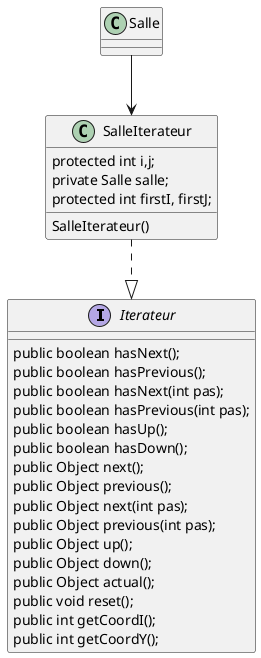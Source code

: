 @startuml

interface Iterateur{
public boolean hasNext();
    public boolean hasPrevious();
    public boolean hasNext(int pas);
    public boolean hasPrevious(int pas);
    public boolean hasUp();
    public boolean hasDown();
    public Object next();
    public Object previous();
    public Object next(int pas);
    public Object previous(int pas);
    public Object up();
    public Object down();
    public Object actual();
    public void reset();
    public int getCoordI();
    public int getCoordY();
}

class Salle{
}

class SalleIterateur{
		protected int i,j;
		private Salle salle;
		protected int firstI, firstJ;

		SalleIterateur()


 }


SalleIterateur ..|> Iterateur
Salle --> SalleIterateur

@enduml
